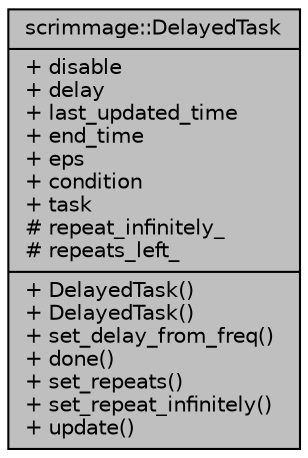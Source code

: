 digraph "scrimmage::DelayedTask"
{
 // LATEX_PDF_SIZE
  edge [fontname="Helvetica",fontsize="10",labelfontname="Helvetica",labelfontsize="10"];
  node [fontname="Helvetica",fontsize="10",shape=record];
  Node1 [label="{scrimmage::DelayedTask\n|+ disable\l+ delay\l+ last_updated_time\l+ end_time\l+ eps\l+ condition\l+ task\l# repeat_infinitely_\l# repeats_left_\l|+ DelayedTask()\l+ DelayedTask()\l+ set_delay_from_freq()\l+ done()\l+ set_repeats()\l+ set_repeat_infinitely()\l+ update()\l}",height=0.2,width=0.4,color="black", fillcolor="grey75", style="filled", fontcolor="black",tooltip="repeats a task after a delay and some condition (if set) are met. The task can be set to repeat a fin..."];
}
